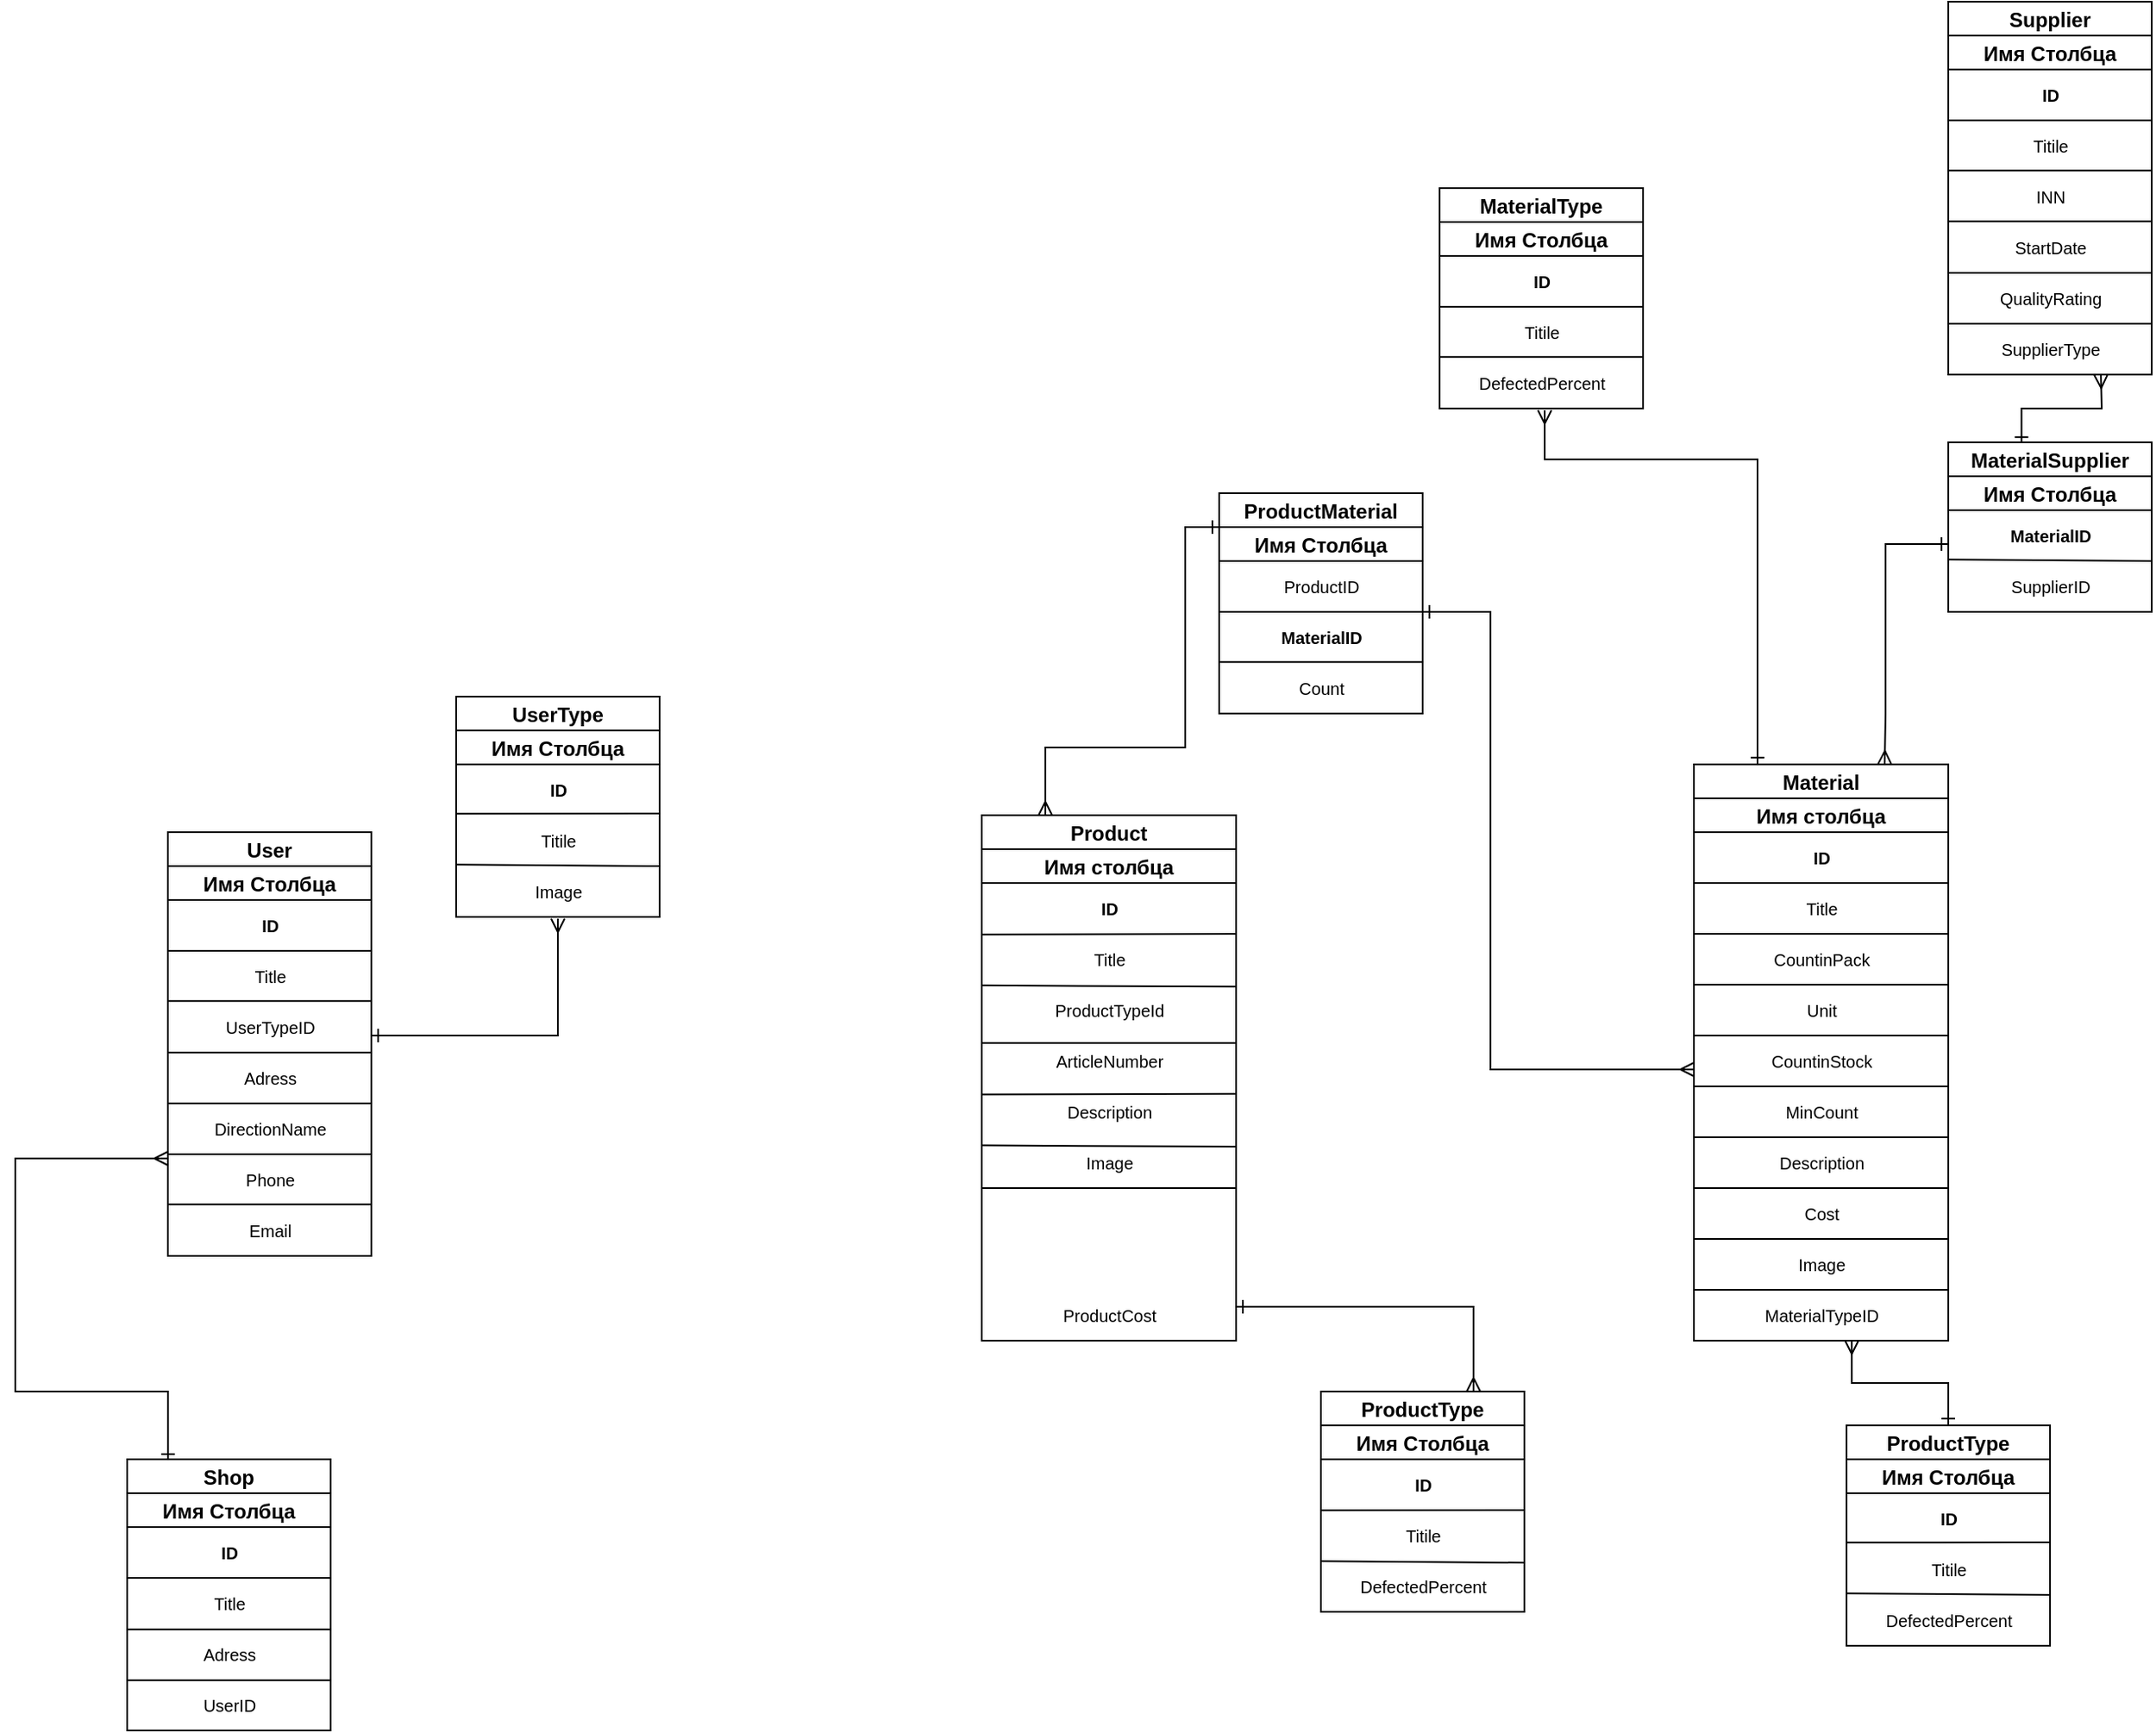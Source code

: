 <mxfile version="20.7.4" type="github">
  <diagram id="S4ZHQnEI5zB_dq3WCSS1" name="Страница 1">
    <mxGraphModel dx="1982" dy="1828" grid="1" gridSize="10" guides="1" tooltips="1" connect="1" arrows="1" fold="1" page="1" pageScale="1" pageWidth="827" pageHeight="1169" math="0" shadow="0">
      <root>
        <mxCell id="0" />
        <mxCell id="1" parent="0" />
        <mxCell id="vTul4OdPjVE6quElLBkW-2" value="Product" style="swimlane;childLayout=stackLayout;resizeParent=1;resizeParentMax=0;startSize=20;" parent="1" vertex="1">
          <mxGeometry x="90" y="320" width="150" height="310" as="geometry">
            <mxRectangle x="90" y="320" width="90" height="30" as="alternateBounds" />
          </mxGeometry>
        </mxCell>
        <mxCell id="vTul4OdPjVE6quElLBkW-3" value="Имя столбца" style="swimlane;startSize=20;" parent="vTul4OdPjVE6quElLBkW-2" vertex="1">
          <mxGeometry y="20" width="150" height="290" as="geometry" />
        </mxCell>
        <mxCell id="vTul4OdPjVE6quElLBkW-12" value="&lt;font style=&quot;font-size: 10px;&quot;&gt;&lt;b&gt;ID&lt;/b&gt;&lt;/font&gt;" style="text;html=1;align=center;verticalAlign=middle;resizable=0;points=[];autosize=1;strokeColor=none;fillColor=none;" parent="vTul4OdPjVE6quElLBkW-3" vertex="1">
          <mxGeometry x="60" y="20" width="30" height="30" as="geometry" />
        </mxCell>
        <mxCell id="vTul4OdPjVE6quElLBkW-15" value="&lt;font style=&quot;font-size: 10px;&quot;&gt;Title&lt;/font&gt;" style="text;html=1;align=center;verticalAlign=middle;resizable=0;points=[];autosize=1;strokeColor=none;fillColor=none;" parent="vTul4OdPjVE6quElLBkW-3" vertex="1">
          <mxGeometry x="55" y="50" width="40" height="30" as="geometry" />
        </mxCell>
        <mxCell id="vTul4OdPjVE6quElLBkW-18" value="&lt;font style=&quot;font-size: 10px;&quot;&gt;ProductTypeId&lt;/font&gt;" style="text;html=1;align=center;verticalAlign=middle;resizable=0;points=[];autosize=1;strokeColor=none;fillColor=none;" parent="vTul4OdPjVE6quElLBkW-3" vertex="1">
          <mxGeometry x="30" y="80" width="90" height="30" as="geometry" />
        </mxCell>
        <mxCell id="vTul4OdPjVE6quElLBkW-21" value="&lt;font style=&quot;font-size: 10px;&quot;&gt;ArticleNumber&lt;/font&gt;" style="text;html=1;align=center;verticalAlign=middle;resizable=0;points=[];autosize=1;strokeColor=none;fillColor=none;" parent="vTul4OdPjVE6quElLBkW-3" vertex="1">
          <mxGeometry x="30" y="110" width="90" height="30" as="geometry" />
        </mxCell>
        <mxCell id="CazGZO6fMaM6c9ttCgKJ-2" value="&lt;font style=&quot;font-size: 10px;&quot;&gt;Description&lt;/font&gt;" style="text;html=1;align=center;verticalAlign=middle;resizable=0;points=[];autosize=1;strokeColor=none;fillColor=none;" parent="vTul4OdPjVE6quElLBkW-3" vertex="1">
          <mxGeometry x="40" y="140" width="70" height="30" as="geometry" />
        </mxCell>
        <mxCell id="CazGZO6fMaM6c9ttCgKJ-8" value="&lt;font style=&quot;font-size: 10px;&quot;&gt;Image&lt;/font&gt;" style="text;html=1;align=center;verticalAlign=middle;resizable=0;points=[];autosize=1;strokeColor=none;fillColor=none;" parent="vTul4OdPjVE6quElLBkW-3" vertex="1">
          <mxGeometry x="50" y="170" width="50" height="30" as="geometry" />
        </mxCell>
        <mxCell id="CazGZO6fMaM6c9ttCgKJ-21" value="&lt;span style=&quot;font-size: 10px;&quot;&gt;ProductCost&lt;/span&gt;" style="text;html=1;align=center;verticalAlign=middle;resizable=0;points=[];autosize=1;strokeColor=none;fillColor=none;" parent="vTul4OdPjVE6quElLBkW-3" vertex="1">
          <mxGeometry x="35" y="260" width="80" height="30" as="geometry" />
        </mxCell>
        <mxCell id="u0WVFN12JriDAWmPyZZD-37" value="" style="endArrow=none;html=1;rounded=0;" parent="vTul4OdPjVE6quElLBkW-3" edge="1">
          <mxGeometry width="50" height="50" relative="1" as="geometry">
            <mxPoint x="2.274e-13" y="200" as="sourcePoint" />
            <mxPoint x="150" y="200" as="targetPoint" />
          </mxGeometry>
        </mxCell>
        <mxCell id="u0WVFN12JriDAWmPyZZD-39" value="" style="endArrow=none;html=1;rounded=0;" parent="vTul4OdPjVE6quElLBkW-3" edge="1">
          <mxGeometry width="50" height="50" relative="1" as="geometry">
            <mxPoint y="144.79" as="sourcePoint" />
            <mxPoint x="150" y="144.37" as="targetPoint" />
          </mxGeometry>
        </mxCell>
        <mxCell id="u0WVFN12JriDAWmPyZZD-40" value="" style="endArrow=none;html=1;rounded=0;" parent="vTul4OdPjVE6quElLBkW-3" edge="1">
          <mxGeometry width="50" height="50" relative="1" as="geometry">
            <mxPoint y="114.37" as="sourcePoint" />
            <mxPoint x="150" y="114.37" as="targetPoint" />
          </mxGeometry>
        </mxCell>
        <mxCell id="u0WVFN12JriDAWmPyZZD-41" value="" style="endArrow=none;html=1;rounded=0;entryX=1.003;entryY=1.039;entryDx=0;entryDy=0;entryPerimeter=0;" parent="vTul4OdPjVE6quElLBkW-3" edge="1">
          <mxGeometry width="50" height="50" relative="1" as="geometry">
            <mxPoint y="174.79" as="sourcePoint" />
            <mxPoint x="150.45" y="175.54" as="targetPoint" />
          </mxGeometry>
        </mxCell>
        <mxCell id="u0WVFN12JriDAWmPyZZD-42" value="" style="endArrow=none;html=1;rounded=0;" parent="vTul4OdPjVE6quElLBkW-3" edge="1">
          <mxGeometry width="50" height="50" relative="1" as="geometry">
            <mxPoint y="50.42" as="sourcePoint" />
            <mxPoint x="150" y="50.0" as="targetPoint" />
          </mxGeometry>
        </mxCell>
        <mxCell id="u0WVFN12JriDAWmPyZZD-43" value="" style="endArrow=none;html=1;rounded=0;" parent="vTul4OdPjVE6quElLBkW-3" edge="1">
          <mxGeometry width="50" height="50" relative="1" as="geometry">
            <mxPoint y="20.0" as="sourcePoint" />
            <mxPoint x="150" y="20.0" as="targetPoint" />
          </mxGeometry>
        </mxCell>
        <mxCell id="u0WVFN12JriDAWmPyZZD-44" value="" style="endArrow=none;html=1;rounded=0;entryX=1.003;entryY=1.039;entryDx=0;entryDy=0;entryPerimeter=0;" parent="vTul4OdPjVE6quElLBkW-3" edge="1">
          <mxGeometry width="50" height="50" relative="1" as="geometry">
            <mxPoint y="80.42" as="sourcePoint" />
            <mxPoint x="150.45" y="81.17" as="targetPoint" />
          </mxGeometry>
        </mxCell>
        <mxCell id="cn69gw7ILmxcInQPHKgD-20" style="edgeStyle=orthogonalEdgeStyle;rounded=0;orthogonalLoop=1;jettySize=auto;html=1;exitX=0;exitY=0;exitDx=0;exitDy=0;entryX=0.25;entryY=0;entryDx=0;entryDy=0;startArrow=ERone;startFill=0;endArrow=ERmany;endFill=0;" parent="1" source="cn69gw7ILmxcInQPHKgD-5" target="vTul4OdPjVE6quElLBkW-2" edge="1">
          <mxGeometry relative="1" as="geometry">
            <Array as="points">
              <mxPoint x="210" y="150" />
              <mxPoint x="210" y="280" />
              <mxPoint x="128" y="280" />
            </Array>
          </mxGeometry>
        </mxCell>
        <mxCell id="cn69gw7ILmxcInQPHKgD-4" value="ProductMaterial" style="swimlane;childLayout=stackLayout;resizeParent=1;resizeParentMax=0;startSize=20;" parent="1" vertex="1">
          <mxGeometry x="230" y="130" width="120" height="130" as="geometry" />
        </mxCell>
        <mxCell id="cn69gw7ILmxcInQPHKgD-5" value="Имя Столбца" style="swimlane;startSize=20;" parent="cn69gw7ILmxcInQPHKgD-4" vertex="1">
          <mxGeometry y="20" width="120" height="110" as="geometry" />
        </mxCell>
        <mxCell id="cn69gw7ILmxcInQPHKgD-8" value="&lt;font style=&quot;font-size: 10px;&quot;&gt;ProductID&lt;/font&gt;" style="text;html=1;align=center;verticalAlign=middle;resizable=0;points=[];autosize=1;strokeColor=none;fillColor=none;" parent="cn69gw7ILmxcInQPHKgD-5" vertex="1">
          <mxGeometry x="25" y="20" width="70" height="30" as="geometry" />
        </mxCell>
        <mxCell id="cn69gw7ILmxcInQPHKgD-12" value="&lt;font style=&quot;font-size: 10px;&quot;&gt;&lt;b&gt;MaterialID&lt;/b&gt;&lt;/font&gt;" style="text;html=1;align=center;verticalAlign=middle;resizable=0;points=[];autosize=1;strokeColor=none;fillColor=none;" parent="cn69gw7ILmxcInQPHKgD-5" vertex="1">
          <mxGeometry x="25" y="50" width="70" height="30" as="geometry" />
        </mxCell>
        <mxCell id="cn69gw7ILmxcInQPHKgD-16" value="&lt;font style=&quot;font-size: 10px;&quot;&gt;Count&lt;/font&gt;" style="text;html=1;align=center;verticalAlign=middle;resizable=0;points=[];autosize=1;strokeColor=none;fillColor=none;" parent="cn69gw7ILmxcInQPHKgD-5" vertex="1">
          <mxGeometry x="35" y="80" width="50" height="30" as="geometry" />
        </mxCell>
        <mxCell id="u0WVFN12JriDAWmPyZZD-51" value="" style="endArrow=none;html=1;rounded=0;" parent="cn69gw7ILmxcInQPHKgD-5" edge="1">
          <mxGeometry width="50" height="50" relative="1" as="geometry">
            <mxPoint y="79.58" as="sourcePoint" />
            <mxPoint x="120" y="79.58" as="targetPoint" />
          </mxGeometry>
        </mxCell>
        <mxCell id="u0WVFN12JriDAWmPyZZD-52" value="" style="endArrow=none;html=1;rounded=0;" parent="cn69gw7ILmxcInQPHKgD-5" edge="1">
          <mxGeometry width="50" height="50" relative="1" as="geometry">
            <mxPoint y="50.0" as="sourcePoint" />
            <mxPoint x="120" y="50.0" as="targetPoint" />
          </mxGeometry>
        </mxCell>
        <mxCell id="cn69gw7ILmxcInQPHKgD-21" value="ProductType" style="swimlane;childLayout=stackLayout;resizeParent=1;resizeParentMax=0;startSize=20;" parent="1" vertex="1">
          <mxGeometry x="290" y="660" width="120" height="130" as="geometry" />
        </mxCell>
        <mxCell id="cn69gw7ILmxcInQPHKgD-22" value="Имя Столбца" style="swimlane;startSize=20;" parent="cn69gw7ILmxcInQPHKgD-21" vertex="1">
          <mxGeometry y="20" width="120" height="110" as="geometry" />
        </mxCell>
        <mxCell id="cn69gw7ILmxcInQPHKgD-23" value="&lt;font style=&quot;font-size: 10px;&quot;&gt;&lt;b&gt;ID&lt;/b&gt;&lt;/font&gt;" style="text;html=1;align=center;verticalAlign=middle;resizable=0;points=[];autosize=1;strokeColor=none;fillColor=none;" parent="cn69gw7ILmxcInQPHKgD-22" vertex="1">
          <mxGeometry x="45" y="20" width="30" height="30" as="geometry" />
        </mxCell>
        <mxCell id="cn69gw7ILmxcInQPHKgD-24" value="&lt;font style=&quot;font-size: 10px;&quot;&gt;Titile&lt;/font&gt;" style="text;html=1;align=center;verticalAlign=middle;resizable=0;points=[];autosize=1;strokeColor=none;fillColor=none;" parent="cn69gw7ILmxcInQPHKgD-22" vertex="1">
          <mxGeometry x="40" y="50" width="40" height="30" as="geometry" />
        </mxCell>
        <mxCell id="cn69gw7ILmxcInQPHKgD-25" value="&lt;font style=&quot;font-size: 10px;&quot;&gt;DefectedPercent&lt;/font&gt;" style="text;html=1;align=center;verticalAlign=middle;resizable=0;points=[];autosize=1;strokeColor=none;fillColor=none;" parent="cn69gw7ILmxcInQPHKgD-22" vertex="1">
          <mxGeometry x="10" y="80" width="100" height="30" as="geometry" />
        </mxCell>
        <mxCell id="u0WVFN12JriDAWmPyZZD-47" value="" style="endArrow=none;html=1;rounded=0;" parent="cn69gw7ILmxcInQPHKgD-22" edge="1">
          <mxGeometry width="50" height="50" relative="1" as="geometry">
            <mxPoint x="2.274e-13" y="50.17" as="sourcePoint" />
            <mxPoint x="120.0" y="50" as="targetPoint" />
          </mxGeometry>
        </mxCell>
        <mxCell id="u0WVFN12JriDAWmPyZZD-48" value="" style="endArrow=none;html=1;rounded=0;" parent="cn69gw7ILmxcInQPHKgD-22" edge="1">
          <mxGeometry width="50" height="50" relative="1" as="geometry">
            <mxPoint x="2.274e-13" y="80.17" as="sourcePoint" />
            <mxPoint x="120.0" y="81" as="targetPoint" />
          </mxGeometry>
        </mxCell>
        <mxCell id="cn69gw7ILmxcInQPHKgD-40" style="edgeStyle=orthogonalEdgeStyle;rounded=0;orthogonalLoop=1;jettySize=auto;html=1;startArrow=ERone;startFill=0;endArrow=ERmany;endFill=0;" parent="1" edge="1">
          <mxGeometry relative="1" as="geometry">
            <mxPoint x="380" y="660" as="targetPoint" />
            <Array as="points">
              <mxPoint x="380" y="610" />
            </Array>
            <mxPoint x="240" y="610" as="sourcePoint" />
          </mxGeometry>
        </mxCell>
        <mxCell id="vZIxkEGsscEVKpL2EppK-4" value="User" style="swimlane;childLayout=stackLayout;resizeParent=1;resizeParentMax=0;startSize=20;" parent="1" vertex="1">
          <mxGeometry x="-390" y="330" width="120" height="250" as="geometry" />
        </mxCell>
        <mxCell id="vZIxkEGsscEVKpL2EppK-5" value="Имя Столбца" style="swimlane;startSize=20;" parent="vZIxkEGsscEVKpL2EppK-4" vertex="1">
          <mxGeometry y="20" width="120" height="230" as="geometry" />
        </mxCell>
        <mxCell id="vZIxkEGsscEVKpL2EppK-6" value="&lt;font style=&quot;font-size: 10px;&quot;&gt;&lt;b&gt;ID&lt;/b&gt;&lt;/font&gt;" style="text;html=1;align=center;verticalAlign=middle;resizable=0;points=[];autosize=1;strokeColor=none;fillColor=none;" parent="vZIxkEGsscEVKpL2EppK-5" vertex="1">
          <mxGeometry x="45" y="20" width="30" height="30" as="geometry" />
        </mxCell>
        <mxCell id="vZIxkEGsscEVKpL2EppK-7" value="&lt;font style=&quot;font-size: 10px;&quot;&gt;Title&lt;/font&gt;" style="text;html=1;align=center;verticalAlign=middle;resizable=0;points=[];autosize=1;strokeColor=none;fillColor=none;" parent="vZIxkEGsscEVKpL2EppK-5" vertex="1">
          <mxGeometry x="40" y="50" width="40" height="30" as="geometry" />
        </mxCell>
        <mxCell id="vZIxkEGsscEVKpL2EppK-8" value="&lt;font style=&quot;font-size: 10px;&quot;&gt;UserTypeID&lt;/font&gt;" style="text;html=1;align=center;verticalAlign=middle;resizable=0;points=[];autosize=1;strokeColor=none;fillColor=none;" parent="vZIxkEGsscEVKpL2EppK-5" vertex="1">
          <mxGeometry x="20" y="80" width="80" height="30" as="geometry" />
        </mxCell>
        <mxCell id="vZIxkEGsscEVKpL2EppK-9" value="&lt;font style=&quot;font-size: 10px;&quot;&gt;Adress&lt;/font&gt;" style="text;html=1;align=center;verticalAlign=middle;resizable=0;points=[];autosize=1;strokeColor=none;fillColor=none;" parent="vZIxkEGsscEVKpL2EppK-5" vertex="1">
          <mxGeometry x="35" y="110" width="50" height="30" as="geometry" />
        </mxCell>
        <mxCell id="vZIxkEGsscEVKpL2EppK-52" value="&lt;font style=&quot;font-size: 10px;&quot;&gt;DirectionName&lt;/font&gt;" style="text;html=1;align=center;verticalAlign=middle;resizable=0;points=[];autosize=1;strokeColor=none;fillColor=none;" parent="vZIxkEGsscEVKpL2EppK-5" vertex="1">
          <mxGeometry x="15" y="140" width="90" height="30" as="geometry" />
        </mxCell>
        <mxCell id="vZIxkEGsscEVKpL2EppK-53" value="&lt;font style=&quot;font-size: 10px;&quot;&gt;Phone&lt;/font&gt;" style="text;html=1;align=center;verticalAlign=middle;resizable=0;points=[];autosize=1;strokeColor=none;fillColor=none;" parent="vZIxkEGsscEVKpL2EppK-5" vertex="1">
          <mxGeometry x="35" y="170" width="50" height="30" as="geometry" />
        </mxCell>
        <mxCell id="vZIxkEGsscEVKpL2EppK-54" value="&lt;font style=&quot;font-size: 10px;&quot;&gt;Email&lt;/font&gt;" style="text;html=1;align=center;verticalAlign=middle;resizable=0;points=[];autosize=1;strokeColor=none;fillColor=none;" parent="vZIxkEGsscEVKpL2EppK-5" vertex="1">
          <mxGeometry x="35" y="200" width="50" height="30" as="geometry" />
        </mxCell>
        <mxCell id="u0WVFN12JriDAWmPyZZD-20" value="" style="endArrow=none;html=1;rounded=0;" parent="vZIxkEGsscEVKpL2EppK-5" edge="1">
          <mxGeometry width="50" height="50" relative="1" as="geometry">
            <mxPoint y="110" as="sourcePoint" />
            <mxPoint x="120.0" y="110" as="targetPoint" />
          </mxGeometry>
        </mxCell>
        <mxCell id="u0WVFN12JriDAWmPyZZD-21" value="" style="endArrow=none;html=1;rounded=0;" parent="vZIxkEGsscEVKpL2EppK-5" edge="1">
          <mxGeometry width="50" height="50" relative="1" as="geometry">
            <mxPoint x="2.274e-13" y="79.58" as="sourcePoint" />
            <mxPoint x="120.0" y="79.58" as="targetPoint" />
          </mxGeometry>
        </mxCell>
        <mxCell id="u0WVFN12JriDAWmPyZZD-22" value="" style="endArrow=none;html=1;rounded=0;" parent="vZIxkEGsscEVKpL2EppK-5" edge="1">
          <mxGeometry width="50" height="50" relative="1" as="geometry">
            <mxPoint x="2.274e-13" y="50.0" as="sourcePoint" />
            <mxPoint x="120.0" y="50.0" as="targetPoint" />
          </mxGeometry>
        </mxCell>
        <mxCell id="u0WVFN12JriDAWmPyZZD-25" value="" style="endArrow=none;html=1;rounded=0;" parent="vZIxkEGsscEVKpL2EppK-5" edge="1">
          <mxGeometry width="50" height="50" relative="1" as="geometry">
            <mxPoint x="2.274e-13" y="140.0" as="sourcePoint" />
            <mxPoint x="120" y="140.0" as="targetPoint" />
          </mxGeometry>
        </mxCell>
        <mxCell id="u0WVFN12JriDAWmPyZZD-27" value="" style="endArrow=none;html=1;rounded=0;" parent="vZIxkEGsscEVKpL2EppK-5" edge="1">
          <mxGeometry width="50" height="50" relative="1" as="geometry">
            <mxPoint x="2.274e-13" y="199.58" as="sourcePoint" />
            <mxPoint x="120" y="199.58" as="targetPoint" />
          </mxGeometry>
        </mxCell>
        <mxCell id="u0WVFN12JriDAWmPyZZD-28" value="" style="endArrow=none;html=1;rounded=0;" parent="vZIxkEGsscEVKpL2EppK-5" edge="1">
          <mxGeometry width="50" height="50" relative="1" as="geometry">
            <mxPoint x="2.274e-13" y="170.0" as="sourcePoint" />
            <mxPoint x="120" y="170.0" as="targetPoint" />
          </mxGeometry>
        </mxCell>
        <mxCell id="vZIxkEGsscEVKpL2EppK-100" style="edgeStyle=orthogonalEdgeStyle;rounded=0;orthogonalLoop=1;jettySize=auto;html=1;exitX=0.201;exitY=0.006;exitDx=0;exitDy=0;entryX=0;entryY=0.75;entryDx=0;entryDy=0;startArrow=ERone;startFill=0;endArrow=ERmany;endFill=0;exitPerimeter=0;" parent="1" source="vZIxkEGsscEVKpL2EppK-24" target="vZIxkEGsscEVKpL2EppK-5" edge="1">
          <mxGeometry relative="1" as="geometry">
            <Array as="points">
              <mxPoint x="-390" y="660" />
              <mxPoint x="-480" y="660" />
              <mxPoint x="-480" y="523" />
            </Array>
          </mxGeometry>
        </mxCell>
        <mxCell id="vZIxkEGsscEVKpL2EppK-24" value="Shop" style="swimlane;childLayout=stackLayout;resizeParent=1;resizeParentMax=0;startSize=20;" parent="1" vertex="1">
          <mxGeometry x="-414" y="700" width="120" height="160" as="geometry" />
        </mxCell>
        <mxCell id="vZIxkEGsscEVKpL2EppK-25" value="Имя Столбца" style="swimlane;startSize=20;" parent="vZIxkEGsscEVKpL2EppK-24" vertex="1">
          <mxGeometry y="20" width="120" height="140" as="geometry" />
        </mxCell>
        <mxCell id="vZIxkEGsscEVKpL2EppK-26" value="&lt;font style=&quot;font-size: 10px;&quot;&gt;&lt;b&gt;ID&lt;/b&gt;&lt;/font&gt;" style="text;html=1;align=center;verticalAlign=middle;resizable=0;points=[];autosize=1;strokeColor=none;fillColor=none;" parent="vZIxkEGsscEVKpL2EppK-25" vertex="1">
          <mxGeometry x="45" y="20" width="30" height="30" as="geometry" />
        </mxCell>
        <mxCell id="vZIxkEGsscEVKpL2EppK-27" value="&lt;font style=&quot;font-size: 10px;&quot;&gt;Title&lt;/font&gt;" style="text;html=1;align=center;verticalAlign=middle;resizable=0;points=[];autosize=1;strokeColor=none;fillColor=none;" parent="vZIxkEGsscEVKpL2EppK-25" vertex="1">
          <mxGeometry x="40" y="50" width="40" height="30" as="geometry" />
        </mxCell>
        <mxCell id="vZIxkEGsscEVKpL2EppK-28" value="&lt;font style=&quot;font-size: 10px;&quot;&gt;Adress&lt;/font&gt;" style="text;html=1;align=center;verticalAlign=middle;resizable=0;points=[];autosize=1;strokeColor=none;fillColor=none;" parent="vZIxkEGsscEVKpL2EppK-25" vertex="1">
          <mxGeometry x="35" y="80" width="50" height="30" as="geometry" />
        </mxCell>
        <mxCell id="vZIxkEGsscEVKpL2EppK-29" value="&lt;font style=&quot;font-size: 10px;&quot;&gt;UserID&lt;/font&gt;" style="text;html=1;align=center;verticalAlign=middle;resizable=0;points=[];autosize=1;strokeColor=none;fillColor=none;" parent="vZIxkEGsscEVKpL2EppK-25" vertex="1">
          <mxGeometry x="35" y="110" width="50" height="30" as="geometry" />
        </mxCell>
        <mxCell id="u0WVFN12JriDAWmPyZZD-30" value="" style="endArrow=none;html=1;rounded=0;" parent="vZIxkEGsscEVKpL2EppK-25" edge="1">
          <mxGeometry width="50" height="50" relative="1" as="geometry">
            <mxPoint y="80.42" as="sourcePoint" />
            <mxPoint x="120" y="80.42" as="targetPoint" />
          </mxGeometry>
        </mxCell>
        <mxCell id="u0WVFN12JriDAWmPyZZD-31" value="" style="endArrow=none;html=1;rounded=0;" parent="vZIxkEGsscEVKpL2EppK-25" edge="1">
          <mxGeometry width="50" height="50" relative="1" as="geometry">
            <mxPoint x="2.274e-13" y="50.0" as="sourcePoint" />
            <mxPoint x="120" y="50.0" as="targetPoint" />
          </mxGeometry>
        </mxCell>
        <mxCell id="u0WVFN12JriDAWmPyZZD-32" value="" style="endArrow=none;html=1;rounded=0;" parent="vZIxkEGsscEVKpL2EppK-25" edge="1">
          <mxGeometry width="50" height="50" relative="1" as="geometry">
            <mxPoint y="110.42" as="sourcePoint" />
            <mxPoint x="120" y="110.42" as="targetPoint" />
          </mxGeometry>
        </mxCell>
        <mxCell id="vZIxkEGsscEVKpL2EppK-101" value="UserType" style="swimlane;childLayout=stackLayout;resizeParent=1;resizeParentMax=0;startSize=20;" parent="1" vertex="1">
          <mxGeometry x="-220" y="250" width="120" height="130" as="geometry" />
        </mxCell>
        <mxCell id="vZIxkEGsscEVKpL2EppK-102" value="Имя Столбца" style="swimlane;startSize=20;" parent="vZIxkEGsscEVKpL2EppK-101" vertex="1">
          <mxGeometry y="20" width="120" height="110" as="geometry" />
        </mxCell>
        <mxCell id="vZIxkEGsscEVKpL2EppK-103" value="&lt;font style=&quot;font-size: 10px;&quot;&gt;&lt;b&gt;ID&lt;/b&gt;&lt;/font&gt;" style="text;html=1;align=center;verticalAlign=middle;resizable=0;points=[];autosize=1;strokeColor=none;fillColor=none;" parent="vZIxkEGsscEVKpL2EppK-102" vertex="1">
          <mxGeometry x="45" y="20" width="30" height="30" as="geometry" />
        </mxCell>
        <mxCell id="vZIxkEGsscEVKpL2EppK-104" value="&lt;font style=&quot;font-size: 10px;&quot;&gt;Titile&lt;/font&gt;" style="text;html=1;align=center;verticalAlign=middle;resizable=0;points=[];autosize=1;strokeColor=none;fillColor=none;" parent="vZIxkEGsscEVKpL2EppK-102" vertex="1">
          <mxGeometry x="40" y="50" width="40" height="30" as="geometry" />
        </mxCell>
        <mxCell id="vZIxkEGsscEVKpL2EppK-105" value="&lt;font style=&quot;font-size: 10px;&quot;&gt;Image&lt;/font&gt;" style="text;html=1;align=center;verticalAlign=middle;resizable=0;points=[];autosize=1;strokeColor=none;fillColor=none;" parent="vZIxkEGsscEVKpL2EppK-102" vertex="1">
          <mxGeometry x="35" y="80" width="50" height="30" as="geometry" />
        </mxCell>
        <mxCell id="u0WVFN12JriDAWmPyZZD-45" value="" style="endArrow=none;html=1;rounded=0;" parent="vZIxkEGsscEVKpL2EppK-102" edge="1">
          <mxGeometry width="50" height="50" relative="1" as="geometry">
            <mxPoint y="49.17" as="sourcePoint" />
            <mxPoint x="120" y="49" as="targetPoint" />
          </mxGeometry>
        </mxCell>
        <mxCell id="u0WVFN12JriDAWmPyZZD-46" value="" style="endArrow=none;html=1;rounded=0;" parent="vZIxkEGsscEVKpL2EppK-102" edge="1">
          <mxGeometry width="50" height="50" relative="1" as="geometry">
            <mxPoint y="79.17" as="sourcePoint" />
            <mxPoint x="120" y="80" as="targetPoint" />
          </mxGeometry>
        </mxCell>
        <mxCell id="vZIxkEGsscEVKpL2EppK-122" style="edgeStyle=orthogonalEdgeStyle;rounded=0;orthogonalLoop=1;jettySize=auto;html=1;startArrow=ERone;startFill=0;endArrow=ERmany;endFill=0;" parent="1" edge="1">
          <mxGeometry relative="1" as="geometry">
            <mxPoint x="-160" y="381" as="targetPoint" />
            <Array as="points">
              <mxPoint x="-160" y="450" />
              <mxPoint x="-160" y="381" />
            </Array>
            <mxPoint x="-270" y="450" as="sourcePoint" />
          </mxGeometry>
        </mxCell>
        <mxCell id="vZIxkEGsscEVKpL2EppK-259" style="edgeStyle=orthogonalEdgeStyle;rounded=0;orthogonalLoop=1;jettySize=auto;html=1;entryX=0.701;entryY=0.996;entryDx=0;entryDy=0;entryPerimeter=0;startArrow=ERone;startFill=0;endArrow=ERmany;endFill=0;exitX=0.5;exitY=0;exitDx=0;exitDy=0;" parent="1" source="vZIxkEGsscEVKpL2EppK-164" target="vZIxkEGsscEVKpL2EppK-256" edge="1">
          <mxGeometry relative="1" as="geometry">
            <Array as="points" />
            <mxPoint x="833" y="610" as="sourcePoint" />
          </mxGeometry>
        </mxCell>
        <mxCell id="vZIxkEGsscEVKpL2EppK-164" value="ProductType" style="swimlane;childLayout=stackLayout;resizeParent=1;resizeParentMax=0;startSize=20;" parent="1" vertex="1">
          <mxGeometry x="600" y="680" width="120" height="130" as="geometry" />
        </mxCell>
        <mxCell id="vZIxkEGsscEVKpL2EppK-165" value="Имя Столбца" style="swimlane;startSize=20;" parent="vZIxkEGsscEVKpL2EppK-164" vertex="1">
          <mxGeometry y="20" width="120" height="110" as="geometry" />
        </mxCell>
        <mxCell id="vZIxkEGsscEVKpL2EppK-166" value="&lt;font style=&quot;font-size: 10px;&quot;&gt;&lt;b&gt;ID&lt;/b&gt;&lt;/font&gt;" style="text;html=1;align=center;verticalAlign=middle;resizable=0;points=[];autosize=1;strokeColor=none;fillColor=none;" parent="vZIxkEGsscEVKpL2EppK-165" vertex="1">
          <mxGeometry x="45" y="20" width="30" height="30" as="geometry" />
        </mxCell>
        <mxCell id="vZIxkEGsscEVKpL2EppK-167" value="&lt;font style=&quot;font-size: 10px;&quot;&gt;Titile&lt;/font&gt;" style="text;html=1;align=center;verticalAlign=middle;resizable=0;points=[];autosize=1;strokeColor=none;fillColor=none;" parent="vZIxkEGsscEVKpL2EppK-165" vertex="1">
          <mxGeometry x="40" y="50" width="40" height="30" as="geometry" />
        </mxCell>
        <mxCell id="vZIxkEGsscEVKpL2EppK-168" value="&lt;font style=&quot;font-size: 10px;&quot;&gt;DefectedPercent&lt;/font&gt;" style="text;html=1;align=center;verticalAlign=middle;resizable=0;points=[];autosize=1;strokeColor=none;fillColor=none;" parent="vZIxkEGsscEVKpL2EppK-165" vertex="1">
          <mxGeometry x="10" y="80" width="100" height="30" as="geometry" />
        </mxCell>
        <mxCell id="u0WVFN12JriDAWmPyZZD-49" value="" style="endArrow=none;html=1;rounded=0;" parent="vZIxkEGsscEVKpL2EppK-165" edge="1">
          <mxGeometry width="50" height="50" relative="1" as="geometry">
            <mxPoint y="49.17" as="sourcePoint" />
            <mxPoint x="120" y="49" as="targetPoint" />
          </mxGeometry>
        </mxCell>
        <mxCell id="u0WVFN12JriDAWmPyZZD-50" value="" style="endArrow=none;html=1;rounded=0;" parent="vZIxkEGsscEVKpL2EppK-165" edge="1">
          <mxGeometry width="50" height="50" relative="1" as="geometry">
            <mxPoint y="79.17" as="sourcePoint" />
            <mxPoint x="120" y="80" as="targetPoint" />
          </mxGeometry>
        </mxCell>
        <mxCell id="vZIxkEGsscEVKpL2EppK-179" value="Material" style="swimlane;childLayout=stackLayout;resizeParent=1;resizeParentMax=0;startSize=20;" parent="1" vertex="1">
          <mxGeometry x="510" y="290" width="150" height="340" as="geometry" />
        </mxCell>
        <mxCell id="vZIxkEGsscEVKpL2EppK-180" value="Имя столбца" style="swimlane;startSize=20;" parent="vZIxkEGsscEVKpL2EppK-179" vertex="1">
          <mxGeometry y="20" width="150" height="320" as="geometry" />
        </mxCell>
        <mxCell id="vZIxkEGsscEVKpL2EppK-181" value="&lt;font style=&quot;font-size: 10px;&quot;&gt;&lt;b&gt;ID&lt;/b&gt;&lt;/font&gt;" style="text;html=1;align=center;verticalAlign=middle;resizable=0;points=[];autosize=1;strokeColor=none;fillColor=none;" parent="vZIxkEGsscEVKpL2EppK-180" vertex="1">
          <mxGeometry x="60" y="20" width="30" height="30" as="geometry" />
        </mxCell>
        <mxCell id="vZIxkEGsscEVKpL2EppK-182" value="&lt;font style=&quot;font-size: 10px;&quot;&gt;Title&lt;/font&gt;" style="text;html=1;align=center;verticalAlign=middle;resizable=0;points=[];autosize=1;strokeColor=none;fillColor=none;" parent="vZIxkEGsscEVKpL2EppK-180" vertex="1">
          <mxGeometry x="55" y="50" width="40" height="30" as="geometry" />
        </mxCell>
        <mxCell id="vZIxkEGsscEVKpL2EppK-183" value="&lt;font style=&quot;font-size: 10px;&quot;&gt;CountinPack&lt;/font&gt;" style="text;html=1;align=center;verticalAlign=middle;resizable=0;points=[];autosize=1;strokeColor=none;fillColor=none;" parent="vZIxkEGsscEVKpL2EppK-180" vertex="1">
          <mxGeometry x="35" y="80" width="80" height="30" as="geometry" />
        </mxCell>
        <mxCell id="vZIxkEGsscEVKpL2EppK-184" value="&lt;font style=&quot;font-size: 10px;&quot;&gt;Unit&lt;/font&gt;" style="text;html=1;align=center;verticalAlign=middle;resizable=0;points=[];autosize=1;strokeColor=none;fillColor=none;" parent="vZIxkEGsscEVKpL2EppK-180" vertex="1">
          <mxGeometry x="55" y="110" width="40" height="30" as="geometry" />
        </mxCell>
        <mxCell id="vZIxkEGsscEVKpL2EppK-185" value="&lt;span style=&quot;font-size: 10px;&quot;&gt;CountinStock&lt;/span&gt;" style="text;html=1;align=center;verticalAlign=middle;resizable=0;points=[];autosize=1;strokeColor=none;fillColor=none;" parent="vZIxkEGsscEVKpL2EppK-180" vertex="1">
          <mxGeometry x="35" y="140" width="80" height="30" as="geometry" />
        </mxCell>
        <mxCell id="vZIxkEGsscEVKpL2EppK-186" value="&lt;font style=&quot;font-size: 10px;&quot;&gt;MinCount&lt;/font&gt;" style="text;html=1;align=center;verticalAlign=middle;resizable=0;points=[];autosize=1;strokeColor=none;fillColor=none;" parent="vZIxkEGsscEVKpL2EppK-180" vertex="1">
          <mxGeometry x="40" y="170" width="70" height="30" as="geometry" />
        </mxCell>
        <mxCell id="vZIxkEGsscEVKpL2EppK-187" value="&lt;font style=&quot;font-size: 10px;&quot;&gt;Description&lt;/font&gt;" style="text;html=1;align=center;verticalAlign=middle;resizable=0;points=[];autosize=1;strokeColor=none;fillColor=none;" parent="vZIxkEGsscEVKpL2EppK-180" vertex="1">
          <mxGeometry x="40" y="200" width="70" height="30" as="geometry" />
        </mxCell>
        <mxCell id="vZIxkEGsscEVKpL2EppK-188" value="&lt;font style=&quot;font-size: 10px;&quot;&gt;Cost&lt;/font&gt;" style="text;html=1;align=center;verticalAlign=middle;resizable=0;points=[];autosize=1;strokeColor=none;fillColor=none;" parent="vZIxkEGsscEVKpL2EppK-180" vertex="1">
          <mxGeometry x="55" y="230" width="40" height="30" as="geometry" />
        </mxCell>
        <mxCell id="vZIxkEGsscEVKpL2EppK-189" value="&lt;font style=&quot;font-size: 10px;&quot;&gt;Image&lt;/font&gt;" style="text;html=1;align=center;verticalAlign=middle;resizable=0;points=[];autosize=1;strokeColor=none;fillColor=none;" parent="vZIxkEGsscEVKpL2EppK-180" vertex="1">
          <mxGeometry x="50" y="260" width="50" height="30" as="geometry" />
        </mxCell>
        <mxCell id="vZIxkEGsscEVKpL2EppK-255" value="" style="endArrow=none;html=1;rounded=0;" parent="vZIxkEGsscEVKpL2EppK-180" edge="1">
          <mxGeometry width="50" height="50" relative="1" as="geometry">
            <mxPoint y="290" as="sourcePoint" />
            <mxPoint x="150" y="290" as="targetPoint" />
          </mxGeometry>
        </mxCell>
        <mxCell id="vZIxkEGsscEVKpL2EppK-256" value="&lt;font style=&quot;font-size: 10px;&quot;&gt;MaterialTypeID&lt;/font&gt;" style="text;html=1;align=center;verticalAlign=middle;resizable=0;points=[];autosize=1;strokeColor=none;fillColor=none;" parent="vZIxkEGsscEVKpL2EppK-180" vertex="1">
          <mxGeometry x="30" y="290" width="90" height="30" as="geometry" />
        </mxCell>
        <mxCell id="u0WVFN12JriDAWmPyZZD-1" value="" style="endArrow=none;html=1;rounded=0;" parent="vZIxkEGsscEVKpL2EppK-180" edge="1">
          <mxGeometry width="50" height="50" relative="1" as="geometry">
            <mxPoint y="260" as="sourcePoint" />
            <mxPoint x="150" y="260" as="targetPoint" />
          </mxGeometry>
        </mxCell>
        <mxCell id="u0WVFN12JriDAWmPyZZD-2" value="" style="endArrow=none;html=1;rounded=0;" parent="vZIxkEGsscEVKpL2EppK-180" edge="1">
          <mxGeometry width="50" height="50" relative="1" as="geometry">
            <mxPoint y="230" as="sourcePoint" />
            <mxPoint x="150" y="230" as="targetPoint" />
          </mxGeometry>
        </mxCell>
        <mxCell id="u0WVFN12JriDAWmPyZZD-3" value="" style="endArrow=none;html=1;rounded=0;" parent="vZIxkEGsscEVKpL2EppK-180" edge="1">
          <mxGeometry width="50" height="50" relative="1" as="geometry">
            <mxPoint y="200" as="sourcePoint" />
            <mxPoint x="150" y="200" as="targetPoint" />
          </mxGeometry>
        </mxCell>
        <mxCell id="u0WVFN12JriDAWmPyZZD-4" value="" style="endArrow=none;html=1;rounded=0;" parent="vZIxkEGsscEVKpL2EppK-180" edge="1">
          <mxGeometry width="50" height="50" relative="1" as="geometry">
            <mxPoint y="170" as="sourcePoint" />
            <mxPoint x="150" y="170" as="targetPoint" />
          </mxGeometry>
        </mxCell>
        <mxCell id="u0WVFN12JriDAWmPyZZD-5" value="" style="endArrow=none;html=1;rounded=0;" parent="vZIxkEGsscEVKpL2EppK-180" edge="1">
          <mxGeometry width="50" height="50" relative="1" as="geometry">
            <mxPoint y="140" as="sourcePoint" />
            <mxPoint x="150" y="140" as="targetPoint" />
          </mxGeometry>
        </mxCell>
        <mxCell id="u0WVFN12JriDAWmPyZZD-6" value="" style="endArrow=none;html=1;rounded=0;" parent="vZIxkEGsscEVKpL2EppK-180" edge="1">
          <mxGeometry width="50" height="50" relative="1" as="geometry">
            <mxPoint y="110" as="sourcePoint" />
            <mxPoint x="150" y="110" as="targetPoint" />
          </mxGeometry>
        </mxCell>
        <mxCell id="u0WVFN12JriDAWmPyZZD-7" value="" style="endArrow=none;html=1;rounded=0;" parent="vZIxkEGsscEVKpL2EppK-180" edge="1">
          <mxGeometry width="50" height="50" relative="1" as="geometry">
            <mxPoint y="80" as="sourcePoint" />
            <mxPoint x="150" y="80" as="targetPoint" />
          </mxGeometry>
        </mxCell>
        <mxCell id="u0WVFN12JriDAWmPyZZD-8" value="" style="endArrow=none;html=1;rounded=0;" parent="vZIxkEGsscEVKpL2EppK-180" edge="1">
          <mxGeometry width="50" height="50" relative="1" as="geometry">
            <mxPoint y="50" as="sourcePoint" />
            <mxPoint x="150" y="50" as="targetPoint" />
          </mxGeometry>
        </mxCell>
        <mxCell id="u0WVFN12JriDAWmPyZZD-9" value="" style="endArrow=none;html=1;rounded=0;" parent="vZIxkEGsscEVKpL2EppK-180" edge="1">
          <mxGeometry width="50" height="50" relative="1" as="geometry">
            <mxPoint y="20" as="sourcePoint" />
            <mxPoint x="150" y="20" as="targetPoint" />
          </mxGeometry>
        </mxCell>
        <mxCell id="vZIxkEGsscEVKpL2EppK-328" style="edgeStyle=orthogonalEdgeStyle;rounded=0;orthogonalLoop=1;jettySize=auto;html=1;exitX=0.36;exitY=0.009;exitDx=0;exitDy=0;startArrow=ERone;startFill=0;endArrow=ERmany;endFill=0;exitPerimeter=0;" parent="1" source="vZIxkEGsscEVKpL2EppK-223" edge="1">
          <mxGeometry relative="1" as="geometry">
            <mxPoint x="750" y="60" as="targetPoint" />
            <Array as="points" />
          </mxGeometry>
        </mxCell>
        <mxCell id="vZIxkEGsscEVKpL2EppK-223" value="MaterialSupplier" style="swimlane;childLayout=stackLayout;resizeParent=1;resizeParentMax=0;startSize=20;" parent="1" vertex="1">
          <mxGeometry x="660" y="100" width="120" height="100" as="geometry" />
        </mxCell>
        <mxCell id="vZIxkEGsscEVKpL2EppK-224" value="Имя Столбца" style="swimlane;startSize=20;" parent="vZIxkEGsscEVKpL2EppK-223" vertex="1">
          <mxGeometry y="20" width="120" height="80" as="geometry" />
        </mxCell>
        <mxCell id="vZIxkEGsscEVKpL2EppK-225" value="&lt;font style=&quot;font-size: 10px;&quot;&gt;&lt;b&gt;MaterialID&lt;/b&gt;&lt;/font&gt;" style="text;html=1;align=center;verticalAlign=middle;resizable=0;points=[];autosize=1;strokeColor=none;fillColor=none;" parent="vZIxkEGsscEVKpL2EppK-224" vertex="1">
          <mxGeometry x="25" y="20" width="70" height="30" as="geometry" />
        </mxCell>
        <mxCell id="vZIxkEGsscEVKpL2EppK-226" value="&lt;font style=&quot;font-size: 10px;&quot;&gt;SupplierID&lt;/font&gt;" style="text;html=1;align=center;verticalAlign=middle;resizable=0;points=[];autosize=1;strokeColor=none;fillColor=none;" parent="vZIxkEGsscEVKpL2EppK-224" vertex="1">
          <mxGeometry x="25" y="50" width="70" height="30" as="geometry" />
        </mxCell>
        <mxCell id="u0WVFN12JriDAWmPyZZD-10" value="" style="endArrow=none;html=1;rounded=0;" parent="vZIxkEGsscEVKpL2EppK-224" edge="1">
          <mxGeometry width="50" height="50" relative="1" as="geometry">
            <mxPoint y="49.17" as="sourcePoint" />
            <mxPoint x="120" y="50" as="targetPoint" />
          </mxGeometry>
        </mxCell>
        <mxCell id="vZIxkEGsscEVKpL2EppK-238" value="Supplier" style="swimlane;childLayout=stackLayout;resizeParent=1;resizeParentMax=0;startSize=20;" parent="1" vertex="1">
          <mxGeometry x="660" y="-160" width="120" height="220" as="geometry" />
        </mxCell>
        <mxCell id="vZIxkEGsscEVKpL2EppK-239" value="Имя Столбца" style="swimlane;startSize=20;" parent="vZIxkEGsscEVKpL2EppK-238" vertex="1">
          <mxGeometry y="20" width="120" height="200" as="geometry" />
        </mxCell>
        <mxCell id="vZIxkEGsscEVKpL2EppK-240" value="&lt;font style=&quot;font-size: 10px;&quot;&gt;&lt;b&gt;ID&lt;/b&gt;&lt;/font&gt;" style="text;html=1;align=center;verticalAlign=middle;resizable=0;points=[];autosize=1;strokeColor=none;fillColor=none;" parent="vZIxkEGsscEVKpL2EppK-239" vertex="1">
          <mxGeometry x="45" y="20" width="30" height="30" as="geometry" />
        </mxCell>
        <mxCell id="vZIxkEGsscEVKpL2EppK-241" value="&lt;font style=&quot;font-size: 10px;&quot;&gt;Titile&lt;/font&gt;" style="text;html=1;align=center;verticalAlign=middle;resizable=0;points=[];autosize=1;strokeColor=none;fillColor=none;" parent="vZIxkEGsscEVKpL2EppK-239" vertex="1">
          <mxGeometry x="40" y="50" width="40" height="30" as="geometry" />
        </mxCell>
        <mxCell id="vZIxkEGsscEVKpL2EppK-242" value="&lt;font style=&quot;font-size: 10px;&quot;&gt;INN&lt;/font&gt;" style="text;html=1;align=center;verticalAlign=middle;resizable=0;points=[];autosize=1;strokeColor=none;fillColor=none;" parent="vZIxkEGsscEVKpL2EppK-239" vertex="1">
          <mxGeometry x="40" y="80" width="40" height="30" as="geometry" />
        </mxCell>
        <mxCell id="vZIxkEGsscEVKpL2EppK-330" value="" style="endArrow=none;html=1;rounded=0;" parent="vZIxkEGsscEVKpL2EppK-239" edge="1">
          <mxGeometry width="50" height="50" relative="1" as="geometry">
            <mxPoint y="140" as="sourcePoint" />
            <mxPoint x="120" y="140" as="targetPoint" />
          </mxGeometry>
        </mxCell>
        <mxCell id="vZIxkEGsscEVKpL2EppK-334" value="&lt;font style=&quot;font-size: 10px;&quot;&gt;StartDate&lt;/font&gt;" style="text;html=1;align=center;verticalAlign=middle;resizable=0;points=[];autosize=1;strokeColor=none;fillColor=none;" parent="vZIxkEGsscEVKpL2EppK-239" vertex="1">
          <mxGeometry x="25" y="110" width="70" height="30" as="geometry" />
        </mxCell>
        <mxCell id="vZIxkEGsscEVKpL2EppK-341" value="&lt;font style=&quot;font-size: 10px;&quot;&gt;QualityRating&lt;/font&gt;" style="text;html=1;align=center;verticalAlign=middle;resizable=0;points=[];autosize=1;strokeColor=none;fillColor=none;" parent="vZIxkEGsscEVKpL2EppK-239" vertex="1">
          <mxGeometry x="20" y="140" width="80" height="30" as="geometry" />
        </mxCell>
        <mxCell id="vZIxkEGsscEVKpL2EppK-344" value="&lt;font style=&quot;font-size: 10px;&quot;&gt;SupplierType&lt;/font&gt;" style="text;html=1;align=center;verticalAlign=middle;resizable=0;points=[];autosize=1;strokeColor=none;fillColor=none;" parent="vZIxkEGsscEVKpL2EppK-239" vertex="1">
          <mxGeometry x="20" y="170" width="80" height="30" as="geometry" />
        </mxCell>
        <mxCell id="u0WVFN12JriDAWmPyZZD-11" value="" style="endArrow=none;html=1;rounded=0;" parent="vZIxkEGsscEVKpL2EppK-239" edge="1">
          <mxGeometry width="50" height="50" relative="1" as="geometry">
            <mxPoint y="79.58" as="sourcePoint" />
            <mxPoint x="120" y="79.58" as="targetPoint" />
          </mxGeometry>
        </mxCell>
        <mxCell id="u0WVFN12JriDAWmPyZZD-12" value="" style="endArrow=none;html=1;rounded=0;" parent="vZIxkEGsscEVKpL2EppK-239" edge="1">
          <mxGeometry width="50" height="50" relative="1" as="geometry">
            <mxPoint y="109.58" as="sourcePoint" />
            <mxPoint x="120" y="109.58" as="targetPoint" />
          </mxGeometry>
        </mxCell>
        <mxCell id="u0WVFN12JriDAWmPyZZD-13" value="" style="endArrow=none;html=1;rounded=0;" parent="vZIxkEGsscEVKpL2EppK-239" edge="1">
          <mxGeometry width="50" height="50" relative="1" as="geometry">
            <mxPoint y="50.0" as="sourcePoint" />
            <mxPoint x="120" y="50.0" as="targetPoint" />
          </mxGeometry>
        </mxCell>
        <mxCell id="vZIxkEGsscEVKpL2EppK-260" style="edgeStyle=orthogonalEdgeStyle;rounded=0;orthogonalLoop=1;jettySize=auto;html=1;entryX=0;entryY=0.5;entryDx=0;entryDy=0;startArrow=ERone;startFill=0;endArrow=ERmany;endFill=0;" parent="1" target="vZIxkEGsscEVKpL2EppK-180" edge="1">
          <mxGeometry relative="1" as="geometry">
            <Array as="points">
              <mxPoint x="390" y="200" />
              <mxPoint x="390" y="470" />
            </Array>
            <mxPoint x="350" y="200" as="sourcePoint" />
          </mxGeometry>
        </mxCell>
        <mxCell id="vZIxkEGsscEVKpL2EppK-261" value="MaterialType" style="swimlane;childLayout=stackLayout;resizeParent=1;resizeParentMax=0;startSize=20;" parent="1" vertex="1">
          <mxGeometry x="360" y="-50" width="120" height="130" as="geometry" />
        </mxCell>
        <mxCell id="vZIxkEGsscEVKpL2EppK-262" value="Имя Столбца" style="swimlane;startSize=20;" parent="vZIxkEGsscEVKpL2EppK-261" vertex="1">
          <mxGeometry y="20" width="120" height="110" as="geometry" />
        </mxCell>
        <mxCell id="vZIxkEGsscEVKpL2EppK-263" value="&lt;font style=&quot;font-size: 10px;&quot;&gt;&lt;b&gt;ID&lt;/b&gt;&lt;/font&gt;" style="text;html=1;align=center;verticalAlign=middle;resizable=0;points=[];autosize=1;strokeColor=none;fillColor=none;" parent="vZIxkEGsscEVKpL2EppK-262" vertex="1">
          <mxGeometry x="45" y="20" width="30" height="30" as="geometry" />
        </mxCell>
        <mxCell id="vZIxkEGsscEVKpL2EppK-264" value="&lt;font style=&quot;font-size: 10px;&quot;&gt;Titile&lt;/font&gt;" style="text;html=1;align=center;verticalAlign=middle;resizable=0;points=[];autosize=1;strokeColor=none;fillColor=none;" parent="vZIxkEGsscEVKpL2EppK-262" vertex="1">
          <mxGeometry x="40" y="50" width="40" height="30" as="geometry" />
        </mxCell>
        <mxCell id="vZIxkEGsscEVKpL2EppK-265" value="&lt;font style=&quot;font-size: 10px;&quot;&gt;DefectedPercent&lt;/font&gt;" style="text;html=1;align=center;verticalAlign=middle;resizable=0;points=[];autosize=1;strokeColor=none;fillColor=none;" parent="vZIxkEGsscEVKpL2EppK-262" vertex="1">
          <mxGeometry x="10" y="80" width="100" height="30" as="geometry" />
        </mxCell>
        <mxCell id="u0WVFN12JriDAWmPyZZD-14" value="" style="endArrow=none;html=1;rounded=0;" parent="vZIxkEGsscEVKpL2EppK-262" edge="1">
          <mxGeometry width="50" height="50" relative="1" as="geometry">
            <mxPoint y="79.58" as="sourcePoint" />
            <mxPoint x="120" y="79.58" as="targetPoint" />
          </mxGeometry>
        </mxCell>
        <mxCell id="u0WVFN12JriDAWmPyZZD-15" value="" style="endArrow=none;html=1;rounded=0;" parent="vZIxkEGsscEVKpL2EppK-262" edge="1">
          <mxGeometry width="50" height="50" relative="1" as="geometry">
            <mxPoint y="50.0" as="sourcePoint" />
            <mxPoint x="120" y="50.0" as="targetPoint" />
          </mxGeometry>
        </mxCell>
        <mxCell id="vZIxkEGsscEVKpL2EppK-289" style="edgeStyle=orthogonalEdgeStyle;rounded=0;orthogonalLoop=1;jettySize=auto;html=1;entryX=0.52;entryY=1.033;entryDx=0;entryDy=0;startArrow=ERone;startFill=0;endArrow=ERmany;endFill=0;entryPerimeter=0;exitX=0.25;exitY=0;exitDx=0;exitDy=0;" parent="1" source="vZIxkEGsscEVKpL2EppK-179" target="vZIxkEGsscEVKpL2EppK-265" edge="1">
          <mxGeometry relative="1" as="geometry">
            <Array as="points">
              <mxPoint x="548" y="110" />
              <mxPoint x="422" y="110" />
            </Array>
            <mxPoint x="740" y="310" as="sourcePoint" />
            <mxPoint x="577.5" y="80" as="targetPoint" />
          </mxGeometry>
        </mxCell>
        <mxCell id="vZIxkEGsscEVKpL2EppK-290" style="edgeStyle=orthogonalEdgeStyle;rounded=0;orthogonalLoop=1;jettySize=auto;html=1;exitX=0;exitY=0.5;exitDx=0;exitDy=0;entryX=0.75;entryY=0;entryDx=0;entryDy=0;startArrow=ERone;startFill=0;endArrow=ERmany;endFill=0;" parent="1" source="vZIxkEGsscEVKpL2EppK-224" target="vZIxkEGsscEVKpL2EppK-179" edge="1">
          <mxGeometry relative="1" as="geometry">
            <Array as="points">
              <mxPoint x="623" y="160" />
              <mxPoint x="623" y="260" />
            </Array>
          </mxGeometry>
        </mxCell>
        <mxCell id="vZIxkEGsscEVKpL2EppK-331" value="" style="endArrow=none;html=1;rounded=0;" parent="1" edge="1">
          <mxGeometry width="50" height="50" relative="1" as="geometry">
            <mxPoint x="660" y="30" as="sourcePoint" />
            <mxPoint x="780" y="30" as="targetPoint" />
          </mxGeometry>
        </mxCell>
      </root>
    </mxGraphModel>
  </diagram>
</mxfile>
